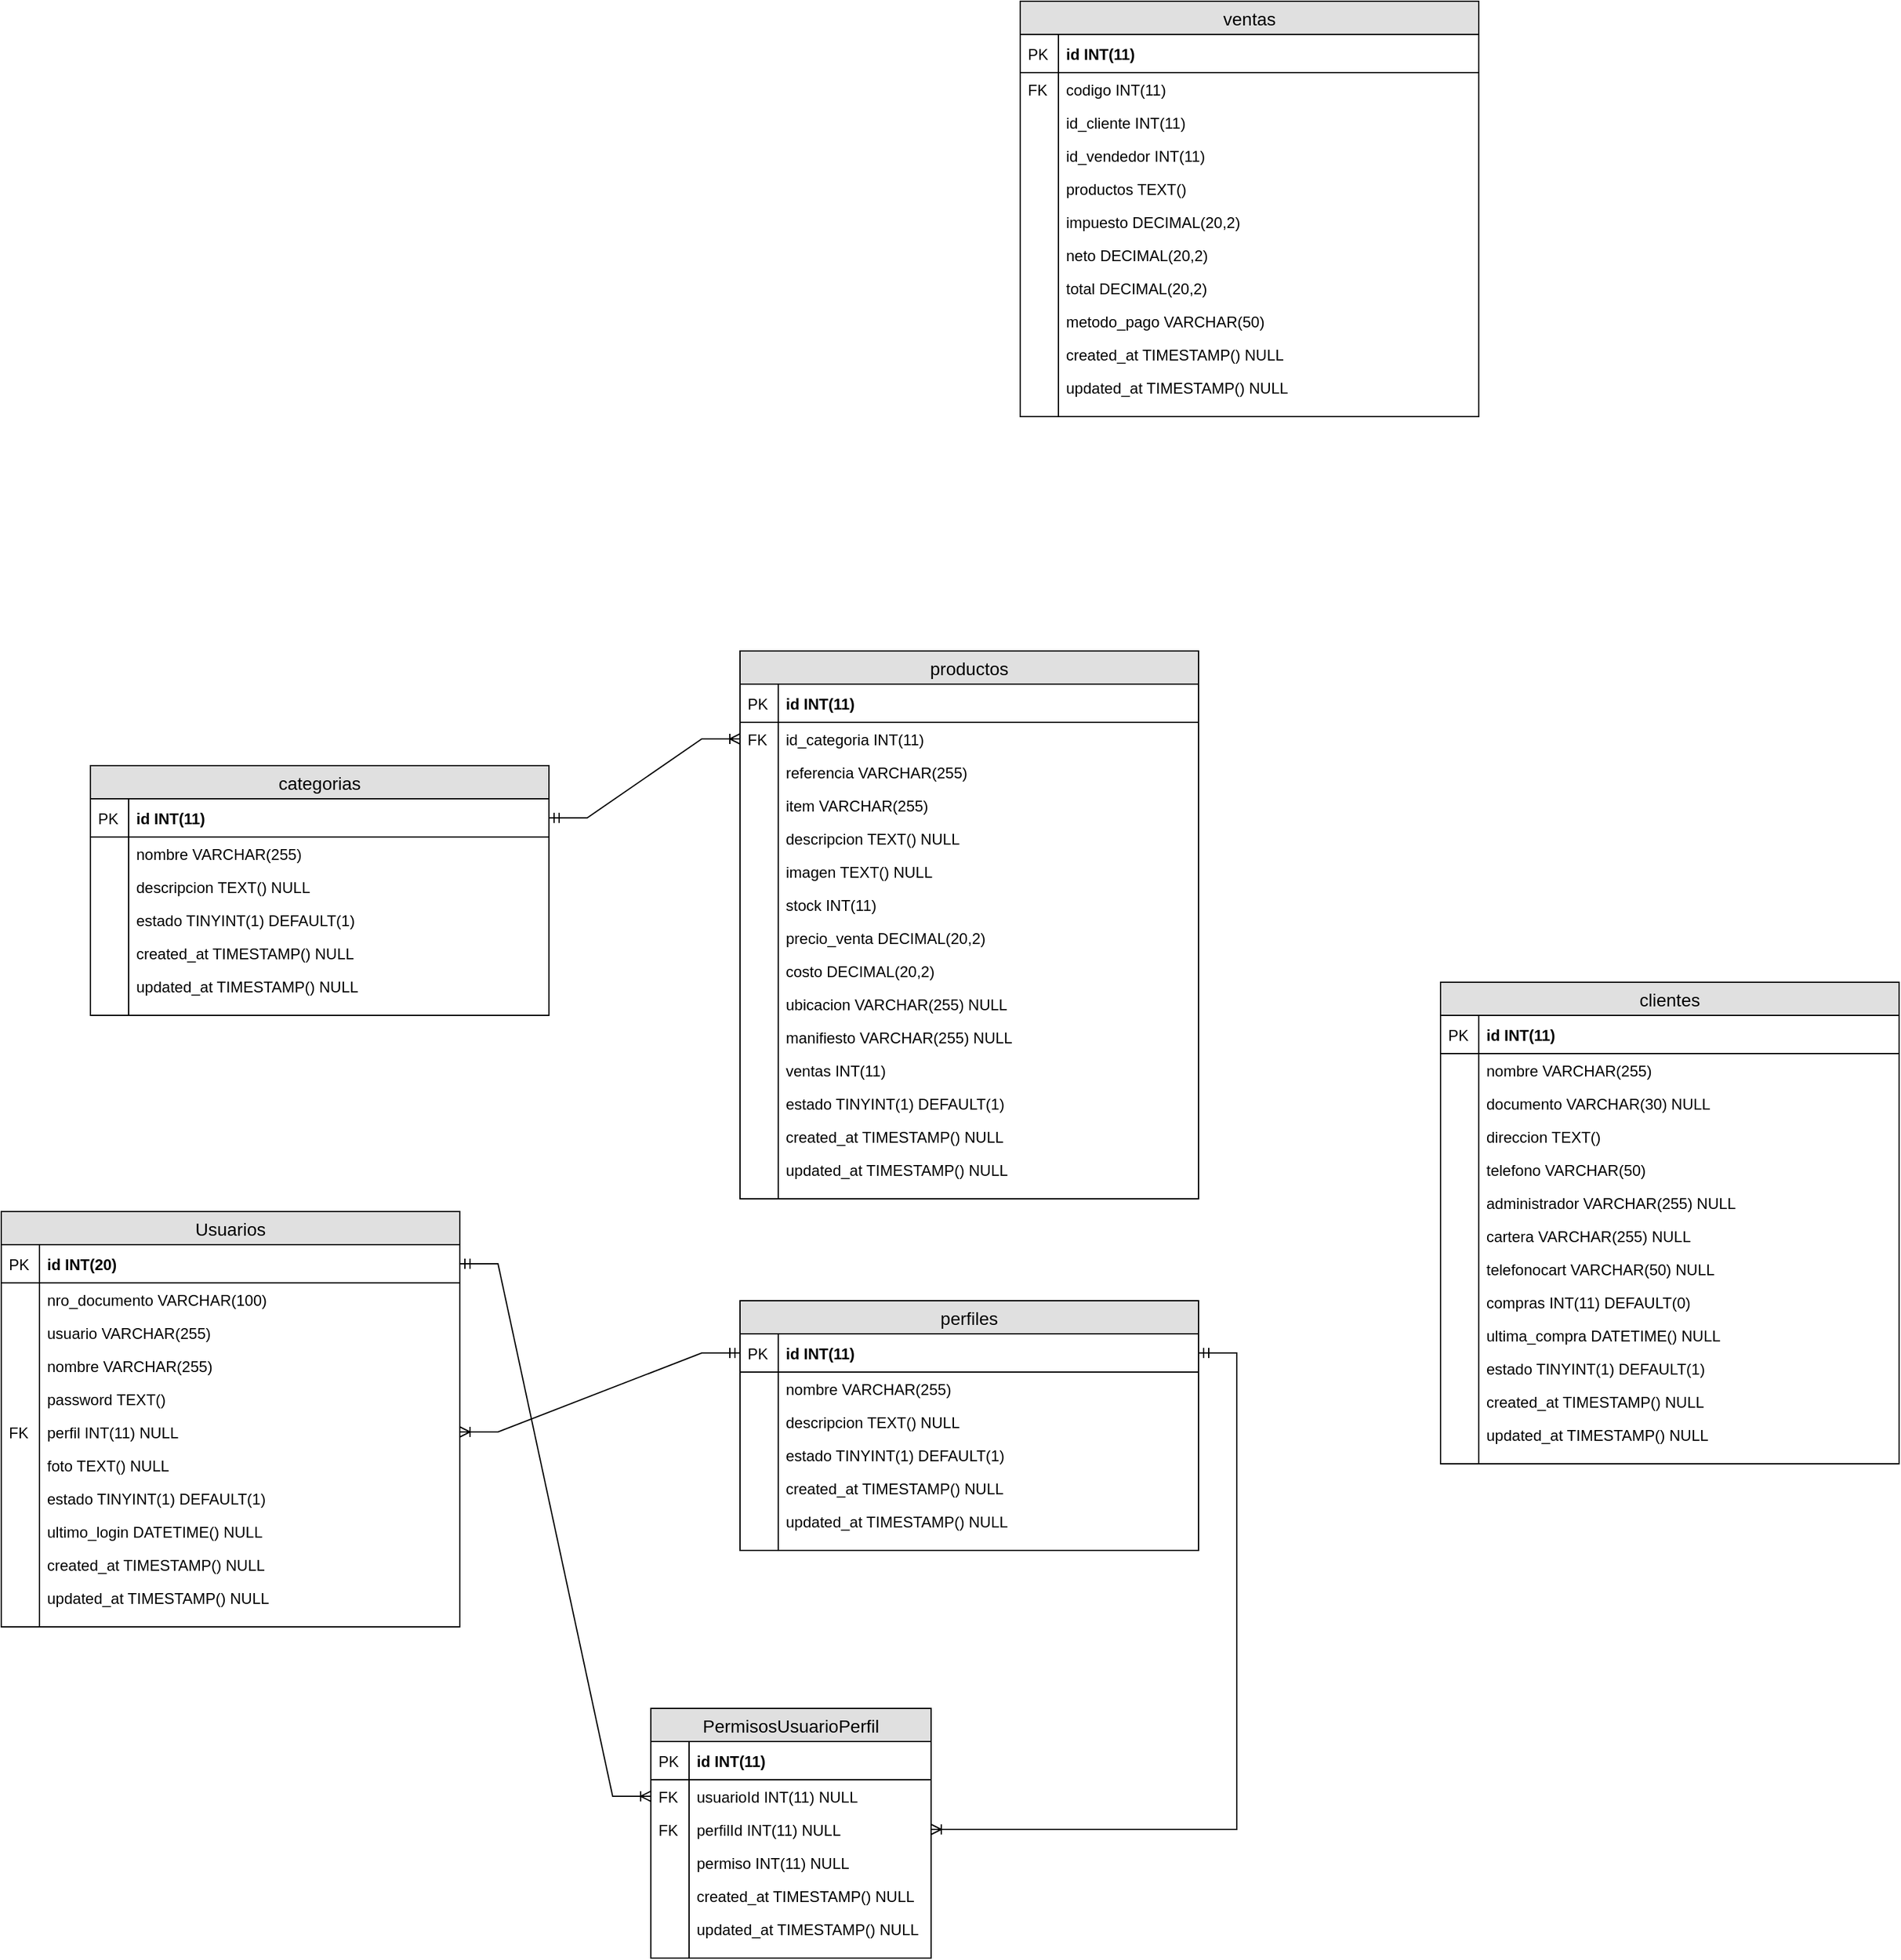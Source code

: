 <mxfile version="15.4.0" type="device"><diagram id="TV2pP8yMNN5nNsr2ddYz" name="Página-1"><mxGraphModel dx="1640" dy="1639" grid="1" gridSize="10" guides="1" tooltips="1" connect="1" arrows="1" fold="1" page="1" pageScale="1" pageWidth="827" pageHeight="1169" math="0" shadow="0"><root><mxCell id="0"/><mxCell id="1" parent="0"/><mxCell id="K2hWUeUvLaZcjFh7Xg0i-14" value="Usuarios" style="swimlane;fontStyle=0;childLayout=stackLayout;horizontal=1;startSize=26;fillColor=#e0e0e0;horizontalStack=0;resizeParent=1;resizeParentMax=0;resizeLast=0;collapsible=1;marginBottom=0;swimlaneFillColor=#ffffff;align=center;fontSize=14;" parent="1" vertex="1"><mxGeometry x="-680" y="280" width="360" height="326" as="geometry"/></mxCell><mxCell id="K2hWUeUvLaZcjFh7Xg0i-15" value="id INT(20)" style="shape=partialRectangle;top=0;left=0;right=0;bottom=1;align=left;verticalAlign=middle;fillColor=none;spacingLeft=34;spacingRight=4;overflow=hidden;rotatable=0;points=[[0,0.5],[1,0.5]];portConstraint=eastwest;dropTarget=0;fontStyle=1;fontSize=12;" parent="K2hWUeUvLaZcjFh7Xg0i-14" vertex="1"><mxGeometry y="26" width="360" height="30" as="geometry"/></mxCell><mxCell id="K2hWUeUvLaZcjFh7Xg0i-16" value="PK" style="shape=partialRectangle;top=0;left=0;bottom=0;fillColor=none;align=left;verticalAlign=middle;spacingLeft=4;spacingRight=4;overflow=hidden;rotatable=0;points=[];portConstraint=eastwest;part=1;fontSize=12;" parent="K2hWUeUvLaZcjFh7Xg0i-15" vertex="1" connectable="0"><mxGeometry width="30" height="30" as="geometry"/></mxCell><mxCell id="K2hWUeUvLaZcjFh7Xg0i-17" value="nro_documento VARCHAR(100)&#10;" style="shape=partialRectangle;top=0;left=0;right=0;bottom=0;align=left;verticalAlign=top;fillColor=none;spacingLeft=34;spacingRight=4;overflow=hidden;rotatable=0;points=[[0,0.5],[1,0.5]];portConstraint=eastwest;dropTarget=0;fontSize=12;" parent="K2hWUeUvLaZcjFh7Xg0i-14" vertex="1"><mxGeometry y="56" width="360" height="26" as="geometry"/></mxCell><mxCell id="K2hWUeUvLaZcjFh7Xg0i-18" value="" style="shape=partialRectangle;top=0;left=0;bottom=0;fillColor=none;align=left;verticalAlign=top;spacingLeft=4;spacingRight=4;overflow=hidden;rotatable=0;points=[];portConstraint=eastwest;part=1;fontSize=12;" parent="K2hWUeUvLaZcjFh7Xg0i-17" vertex="1" connectable="0"><mxGeometry width="30" height="26" as="geometry"/></mxCell><mxCell id="K2hWUeUvLaZcjFh7Xg0i-19" value="usuario VARCHAR(255)" style="shape=partialRectangle;top=0;left=0;right=0;bottom=0;align=left;verticalAlign=top;fillColor=none;spacingLeft=34;spacingRight=4;overflow=hidden;rotatable=0;points=[[0,0.5],[1,0.5]];portConstraint=eastwest;dropTarget=0;fontSize=12;" parent="K2hWUeUvLaZcjFh7Xg0i-14" vertex="1"><mxGeometry y="82" width="360" height="26" as="geometry"/></mxCell><mxCell id="K2hWUeUvLaZcjFh7Xg0i-20" value="" style="shape=partialRectangle;top=0;left=0;bottom=0;fillColor=none;align=left;verticalAlign=top;spacingLeft=4;spacingRight=4;overflow=hidden;rotatable=0;points=[];portConstraint=eastwest;part=1;fontSize=12;" parent="K2hWUeUvLaZcjFh7Xg0i-19" vertex="1" connectable="0"><mxGeometry width="30" height="26" as="geometry"/></mxCell><mxCell id="K2hWUeUvLaZcjFh7Xg0i-23" value="nombre VARCHAR(255)" style="shape=partialRectangle;top=0;left=0;right=0;bottom=0;align=left;verticalAlign=top;fillColor=none;spacingLeft=34;spacingRight=4;overflow=hidden;rotatable=0;points=[[0,0.5],[1,0.5]];portConstraint=eastwest;dropTarget=0;fontSize=12;" parent="K2hWUeUvLaZcjFh7Xg0i-14" vertex="1"><mxGeometry y="108" width="360" height="26" as="geometry"/></mxCell><mxCell id="K2hWUeUvLaZcjFh7Xg0i-24" value="" style="shape=partialRectangle;top=0;left=0;bottom=0;fillColor=none;align=left;verticalAlign=top;spacingLeft=4;spacingRight=4;overflow=hidden;rotatable=0;points=[];portConstraint=eastwest;part=1;fontSize=12;" parent="K2hWUeUvLaZcjFh7Xg0i-23" vertex="1" connectable="0"><mxGeometry width="30" height="26" as="geometry"/></mxCell><mxCell id="K2hWUeUvLaZcjFh7Xg0i-21" value="password TEXT()" style="shape=partialRectangle;top=0;left=0;right=0;bottom=0;align=left;verticalAlign=top;fillColor=none;spacingLeft=34;spacingRight=4;overflow=hidden;rotatable=0;points=[[0,0.5],[1,0.5]];portConstraint=eastwest;dropTarget=0;fontSize=12;" parent="K2hWUeUvLaZcjFh7Xg0i-14" vertex="1"><mxGeometry y="134" width="360" height="26" as="geometry"/></mxCell><mxCell id="K2hWUeUvLaZcjFh7Xg0i-22" value="" style="shape=partialRectangle;top=0;left=0;bottom=0;fillColor=none;align=left;verticalAlign=top;spacingLeft=4;spacingRight=4;overflow=hidden;rotatable=0;points=[];portConstraint=eastwest;part=1;fontSize=12;" parent="K2hWUeUvLaZcjFh7Xg0i-21" vertex="1" connectable="0"><mxGeometry width="30" height="26" as="geometry"/></mxCell><mxCell id="K2hWUeUvLaZcjFh7Xg0i-25" value="perfil INT(11) NULL" style="shape=partialRectangle;top=0;left=0;right=0;bottom=0;align=left;verticalAlign=top;fillColor=none;spacingLeft=34;spacingRight=4;overflow=hidden;rotatable=0;points=[[0,0.5],[1,0.5]];portConstraint=eastwest;dropTarget=0;fontSize=12;" parent="K2hWUeUvLaZcjFh7Xg0i-14" vertex="1"><mxGeometry y="160" width="360" height="26" as="geometry"/></mxCell><mxCell id="K2hWUeUvLaZcjFh7Xg0i-26" value="FK" style="shape=partialRectangle;top=0;left=0;bottom=0;fillColor=none;align=left;verticalAlign=top;spacingLeft=4;spacingRight=4;overflow=hidden;rotatable=0;points=[];portConstraint=eastwest;part=1;fontSize=12;" parent="K2hWUeUvLaZcjFh7Xg0i-25" vertex="1" connectable="0"><mxGeometry width="30" height="26" as="geometry"/></mxCell><mxCell id="K2hWUeUvLaZcjFh7Xg0i-27" value="foto TEXT() NULL" style="shape=partialRectangle;top=0;left=0;right=0;bottom=0;align=left;verticalAlign=top;fillColor=none;spacingLeft=34;spacingRight=4;overflow=hidden;rotatable=0;points=[[0,0.5],[1,0.5]];portConstraint=eastwest;dropTarget=0;fontSize=12;" parent="K2hWUeUvLaZcjFh7Xg0i-14" vertex="1"><mxGeometry y="186" width="360" height="26" as="geometry"/></mxCell><mxCell id="K2hWUeUvLaZcjFh7Xg0i-28" value="" style="shape=partialRectangle;top=0;left=0;bottom=0;fillColor=none;align=left;verticalAlign=top;spacingLeft=4;spacingRight=4;overflow=hidden;rotatable=0;points=[];portConstraint=eastwest;part=1;fontSize=12;" parent="K2hWUeUvLaZcjFh7Xg0i-27" vertex="1" connectable="0"><mxGeometry width="30" height="26" as="geometry"/></mxCell><mxCell id="K2hWUeUvLaZcjFh7Xg0i-41" value="estado TINYINT(1) DEFAULT(1)" style="shape=partialRectangle;top=0;left=0;right=0;bottom=0;align=left;verticalAlign=top;fillColor=none;spacingLeft=34;spacingRight=4;overflow=hidden;rotatable=0;points=[[0,0.5],[1,0.5]];portConstraint=eastwest;dropTarget=0;fontSize=12;" parent="K2hWUeUvLaZcjFh7Xg0i-14" vertex="1"><mxGeometry y="212" width="360" height="26" as="geometry"/></mxCell><mxCell id="K2hWUeUvLaZcjFh7Xg0i-42" value="" style="shape=partialRectangle;top=0;left=0;bottom=0;fillColor=none;align=left;verticalAlign=top;spacingLeft=4;spacingRight=4;overflow=hidden;rotatable=0;points=[];portConstraint=eastwest;part=1;fontSize=12;" parent="K2hWUeUvLaZcjFh7Xg0i-41" vertex="1" connectable="0"><mxGeometry width="30" height="26" as="geometry"/></mxCell><mxCell id="K2hWUeUvLaZcjFh7Xg0i-29" value="ultimo_login DATETIME() NULL" style="shape=partialRectangle;top=0;left=0;right=0;bottom=0;align=left;verticalAlign=top;fillColor=none;spacingLeft=34;spacingRight=4;overflow=hidden;rotatable=0;points=[[0,0.5],[1,0.5]];portConstraint=eastwest;dropTarget=0;fontSize=12;" parent="K2hWUeUvLaZcjFh7Xg0i-14" vertex="1"><mxGeometry y="238" width="360" height="26" as="geometry"/></mxCell><mxCell id="K2hWUeUvLaZcjFh7Xg0i-30" value="" style="shape=partialRectangle;top=0;left=0;bottom=0;fillColor=none;align=left;verticalAlign=top;spacingLeft=4;spacingRight=4;overflow=hidden;rotatable=0;points=[];portConstraint=eastwest;part=1;fontSize=12;" parent="K2hWUeUvLaZcjFh7Xg0i-29" vertex="1" connectable="0"><mxGeometry width="30" height="26" as="geometry"/></mxCell><mxCell id="K2hWUeUvLaZcjFh7Xg0i-45" value="created_at TIMESTAMP() NULL" style="shape=partialRectangle;top=0;left=0;right=0;bottom=0;align=left;verticalAlign=top;fillColor=none;spacingLeft=34;spacingRight=4;overflow=hidden;rotatable=0;points=[[0,0.5],[1,0.5]];portConstraint=eastwest;dropTarget=0;fontSize=12;" parent="K2hWUeUvLaZcjFh7Xg0i-14" vertex="1"><mxGeometry y="264" width="360" height="26" as="geometry"/></mxCell><mxCell id="K2hWUeUvLaZcjFh7Xg0i-46" value="" style="shape=partialRectangle;top=0;left=0;bottom=0;fillColor=none;align=left;verticalAlign=top;spacingLeft=4;spacingRight=4;overflow=hidden;rotatable=0;points=[];portConstraint=eastwest;part=1;fontSize=12;" parent="K2hWUeUvLaZcjFh7Xg0i-45" vertex="1" connectable="0"><mxGeometry width="30" height="26" as="geometry"/></mxCell><mxCell id="K2hWUeUvLaZcjFh7Xg0i-47" value="updated_at TIMESTAMP() NULL" style="shape=partialRectangle;top=0;left=0;right=0;bottom=0;align=left;verticalAlign=top;fillColor=none;spacingLeft=34;spacingRight=4;overflow=hidden;rotatable=0;points=[[0,0.5],[1,0.5]];portConstraint=eastwest;dropTarget=0;fontSize=12;" parent="K2hWUeUvLaZcjFh7Xg0i-14" vertex="1"><mxGeometry y="290" width="360" height="26" as="geometry"/></mxCell><mxCell id="K2hWUeUvLaZcjFh7Xg0i-48" value="" style="shape=partialRectangle;top=0;left=0;bottom=0;fillColor=none;align=left;verticalAlign=top;spacingLeft=4;spacingRight=4;overflow=hidden;rotatable=0;points=[];portConstraint=eastwest;part=1;fontSize=12;" parent="K2hWUeUvLaZcjFh7Xg0i-47" vertex="1" connectable="0"><mxGeometry width="30" height="26" as="geometry"/></mxCell><mxCell id="K2hWUeUvLaZcjFh7Xg0i-55" value="" style="shape=partialRectangle;top=0;left=0;right=0;bottom=0;align=left;verticalAlign=top;fillColor=none;spacingLeft=34;spacingRight=4;overflow=hidden;rotatable=0;points=[[0,0.5],[1,0.5]];portConstraint=eastwest;dropTarget=0;fontSize=12;" parent="K2hWUeUvLaZcjFh7Xg0i-14" vertex="1"><mxGeometry y="316" width="360" height="10" as="geometry"/></mxCell><mxCell id="K2hWUeUvLaZcjFh7Xg0i-56" value="" style="shape=partialRectangle;top=0;left=0;bottom=0;fillColor=none;align=left;verticalAlign=top;spacingLeft=4;spacingRight=4;overflow=hidden;rotatable=0;points=[];portConstraint=eastwest;part=1;fontSize=12;" parent="K2hWUeUvLaZcjFh7Xg0i-55" vertex="1" connectable="0"><mxGeometry width="30" height="10" as="geometry"/></mxCell><mxCell id="K2hWUeUvLaZcjFh7Xg0i-59" value="perfiles" style="swimlane;fontStyle=0;childLayout=stackLayout;horizontal=1;startSize=26;fillColor=#e0e0e0;horizontalStack=0;resizeParent=1;resizeParentMax=0;resizeLast=0;collapsible=1;marginBottom=0;swimlaneFillColor=#ffffff;align=center;fontSize=14;" parent="1" vertex="1"><mxGeometry x="-100" y="350" width="360" height="196" as="geometry"/></mxCell><mxCell id="K2hWUeUvLaZcjFh7Xg0i-60" value="id INT(11)" style="shape=partialRectangle;top=0;left=0;right=0;bottom=1;align=left;verticalAlign=middle;fillColor=none;spacingLeft=34;spacingRight=4;overflow=hidden;rotatable=0;points=[[0,0.5],[1,0.5]];portConstraint=eastwest;dropTarget=0;fontStyle=1;fontSize=12;" parent="K2hWUeUvLaZcjFh7Xg0i-59" vertex="1"><mxGeometry y="26" width="360" height="30" as="geometry"/></mxCell><mxCell id="K2hWUeUvLaZcjFh7Xg0i-61" value="PK" style="shape=partialRectangle;top=0;left=0;bottom=0;fillColor=none;align=left;verticalAlign=middle;spacingLeft=4;spacingRight=4;overflow=hidden;rotatable=0;points=[];portConstraint=eastwest;part=1;fontSize=12;" parent="K2hWUeUvLaZcjFh7Xg0i-60" vertex="1" connectable="0"><mxGeometry width="30" height="30" as="geometry"/></mxCell><mxCell id="K2hWUeUvLaZcjFh7Xg0i-62" value="nombre VARCHAR(255)" style="shape=partialRectangle;top=0;left=0;right=0;bottom=0;align=left;verticalAlign=top;fillColor=none;spacingLeft=34;spacingRight=4;overflow=hidden;rotatable=0;points=[[0,0.5],[1,0.5]];portConstraint=eastwest;dropTarget=0;fontSize=12;" parent="K2hWUeUvLaZcjFh7Xg0i-59" vertex="1"><mxGeometry y="56" width="360" height="26" as="geometry"/></mxCell><mxCell id="K2hWUeUvLaZcjFh7Xg0i-63" value="" style="shape=partialRectangle;top=0;left=0;bottom=0;fillColor=none;align=left;verticalAlign=top;spacingLeft=4;spacingRight=4;overflow=hidden;rotatable=0;points=[];portConstraint=eastwest;part=1;fontSize=12;" parent="K2hWUeUvLaZcjFh7Xg0i-62" vertex="1" connectable="0"><mxGeometry width="30" height="26" as="geometry"/></mxCell><mxCell id="K2hWUeUvLaZcjFh7Xg0i-68" value="descripcion TEXT() NULL" style="shape=partialRectangle;top=0;left=0;right=0;bottom=0;align=left;verticalAlign=top;fillColor=none;spacingLeft=34;spacingRight=4;overflow=hidden;rotatable=0;points=[[0,0.5],[1,0.5]];portConstraint=eastwest;dropTarget=0;fontSize=12;" parent="K2hWUeUvLaZcjFh7Xg0i-59" vertex="1"><mxGeometry y="82" width="360" height="26" as="geometry"/></mxCell><mxCell id="K2hWUeUvLaZcjFh7Xg0i-69" value="" style="shape=partialRectangle;top=0;left=0;bottom=0;fillColor=none;align=left;verticalAlign=top;spacingLeft=4;spacingRight=4;overflow=hidden;rotatable=0;points=[];portConstraint=eastwest;part=1;fontSize=12;" parent="K2hWUeUvLaZcjFh7Xg0i-68" vertex="1" connectable="0"><mxGeometry width="30" height="26" as="geometry"/></mxCell><mxCell id="K2hWUeUvLaZcjFh7Xg0i-86" value="estado TINYINT(1) DEFAULT(1)" style="shape=partialRectangle;top=0;left=0;right=0;bottom=0;align=left;verticalAlign=top;fillColor=none;spacingLeft=34;spacingRight=4;overflow=hidden;rotatable=0;points=[[0,0.5],[1,0.5]];portConstraint=eastwest;dropTarget=0;fontSize=12;" parent="K2hWUeUvLaZcjFh7Xg0i-59" vertex="1"><mxGeometry y="108" width="360" height="26" as="geometry"/></mxCell><mxCell id="K2hWUeUvLaZcjFh7Xg0i-87" value="" style="shape=partialRectangle;top=0;left=0;bottom=0;fillColor=none;align=left;verticalAlign=top;spacingLeft=4;spacingRight=4;overflow=hidden;rotatable=0;points=[];portConstraint=eastwest;part=1;fontSize=12;" parent="K2hWUeUvLaZcjFh7Xg0i-86" vertex="1" connectable="0"><mxGeometry width="30" height="26" as="geometry"/></mxCell><mxCell id="K2hWUeUvLaZcjFh7Xg0i-90" value="created_at TIMESTAMP() NULL" style="shape=partialRectangle;top=0;left=0;right=0;bottom=0;align=left;verticalAlign=top;fillColor=none;spacingLeft=34;spacingRight=4;overflow=hidden;rotatable=0;points=[[0,0.5],[1,0.5]];portConstraint=eastwest;dropTarget=0;fontSize=12;" parent="K2hWUeUvLaZcjFh7Xg0i-59" vertex="1"><mxGeometry y="134" width="360" height="26" as="geometry"/></mxCell><mxCell id="K2hWUeUvLaZcjFh7Xg0i-91" value="" style="shape=partialRectangle;top=0;left=0;bottom=0;fillColor=none;align=left;verticalAlign=top;spacingLeft=4;spacingRight=4;overflow=hidden;rotatable=0;points=[];portConstraint=eastwest;part=1;fontSize=12;" parent="K2hWUeUvLaZcjFh7Xg0i-90" vertex="1" connectable="0"><mxGeometry width="30" height="26" as="geometry"/></mxCell><mxCell id="K2hWUeUvLaZcjFh7Xg0i-92" value="updated_at TIMESTAMP() NULL" style="shape=partialRectangle;top=0;left=0;right=0;bottom=0;align=left;verticalAlign=top;fillColor=none;spacingLeft=34;spacingRight=4;overflow=hidden;rotatable=0;points=[[0,0.5],[1,0.5]];portConstraint=eastwest;dropTarget=0;fontSize=12;" parent="K2hWUeUvLaZcjFh7Xg0i-59" vertex="1"><mxGeometry y="160" width="360" height="26" as="geometry"/></mxCell><mxCell id="K2hWUeUvLaZcjFh7Xg0i-93" value="" style="shape=partialRectangle;top=0;left=0;bottom=0;fillColor=none;align=left;verticalAlign=top;spacingLeft=4;spacingRight=4;overflow=hidden;rotatable=0;points=[];portConstraint=eastwest;part=1;fontSize=12;" parent="K2hWUeUvLaZcjFh7Xg0i-92" vertex="1" connectable="0"><mxGeometry width="30" height="26" as="geometry"/></mxCell><mxCell id="K2hWUeUvLaZcjFh7Xg0i-100" value="" style="shape=partialRectangle;top=0;left=0;right=0;bottom=0;align=left;verticalAlign=top;fillColor=none;spacingLeft=34;spacingRight=4;overflow=hidden;rotatable=0;points=[[0,0.5],[1,0.5]];portConstraint=eastwest;dropTarget=0;fontSize=12;" parent="K2hWUeUvLaZcjFh7Xg0i-59" vertex="1"><mxGeometry y="186" width="360" height="10" as="geometry"/></mxCell><mxCell id="K2hWUeUvLaZcjFh7Xg0i-101" value="" style="shape=partialRectangle;top=0;left=0;bottom=0;fillColor=none;align=left;verticalAlign=top;spacingLeft=4;spacingRight=4;overflow=hidden;rotatable=0;points=[];portConstraint=eastwest;part=1;fontSize=12;" parent="K2hWUeUvLaZcjFh7Xg0i-100" vertex="1" connectable="0"><mxGeometry width="30" height="10" as="geometry"/></mxCell><mxCell id="t4gjUZf2-VR_p1XcIjSn-1" value="categorias" style="swimlane;fontStyle=0;childLayout=stackLayout;horizontal=1;startSize=26;fillColor=#e0e0e0;horizontalStack=0;resizeParent=1;resizeParentMax=0;resizeLast=0;collapsible=1;marginBottom=0;swimlaneFillColor=#ffffff;align=center;fontSize=14;" parent="1" vertex="1"><mxGeometry x="-610" y="-70" width="360" height="196" as="geometry"/></mxCell><mxCell id="t4gjUZf2-VR_p1XcIjSn-2" value="id INT(11)" style="shape=partialRectangle;top=0;left=0;right=0;bottom=1;align=left;verticalAlign=middle;fillColor=none;spacingLeft=34;spacingRight=4;overflow=hidden;rotatable=0;points=[[0,0.5],[1,0.5]];portConstraint=eastwest;dropTarget=0;fontStyle=1;fontSize=12;" parent="t4gjUZf2-VR_p1XcIjSn-1" vertex="1"><mxGeometry y="26" width="360" height="30" as="geometry"/></mxCell><mxCell id="t4gjUZf2-VR_p1XcIjSn-3" value="PK" style="shape=partialRectangle;top=0;left=0;bottom=0;fillColor=none;align=left;verticalAlign=middle;spacingLeft=4;spacingRight=4;overflow=hidden;rotatable=0;points=[];portConstraint=eastwest;part=1;fontSize=12;" parent="t4gjUZf2-VR_p1XcIjSn-2" vertex="1" connectable="0"><mxGeometry width="30" height="30" as="geometry"/></mxCell><mxCell id="t4gjUZf2-VR_p1XcIjSn-4" value="nombre VARCHAR(255)" style="shape=partialRectangle;top=0;left=0;right=0;bottom=0;align=left;verticalAlign=top;fillColor=none;spacingLeft=34;spacingRight=4;overflow=hidden;rotatable=0;points=[[0,0.5],[1,0.5]];portConstraint=eastwest;dropTarget=0;fontSize=12;" parent="t4gjUZf2-VR_p1XcIjSn-1" vertex="1"><mxGeometry y="56" width="360" height="26" as="geometry"/></mxCell><mxCell id="t4gjUZf2-VR_p1XcIjSn-5" value="" style="shape=partialRectangle;top=0;left=0;bottom=0;fillColor=none;align=left;verticalAlign=top;spacingLeft=4;spacingRight=4;overflow=hidden;rotatable=0;points=[];portConstraint=eastwest;part=1;fontSize=12;" parent="t4gjUZf2-VR_p1XcIjSn-4" vertex="1" connectable="0"><mxGeometry width="30" height="26" as="geometry"/></mxCell><mxCell id="t4gjUZf2-VR_p1XcIjSn-6" value="descripcion TEXT() NULL" style="shape=partialRectangle;top=0;left=0;right=0;bottom=0;align=left;verticalAlign=top;fillColor=none;spacingLeft=34;spacingRight=4;overflow=hidden;rotatable=0;points=[[0,0.5],[1,0.5]];portConstraint=eastwest;dropTarget=0;fontSize=12;" parent="t4gjUZf2-VR_p1XcIjSn-1" vertex="1"><mxGeometry y="82" width="360" height="26" as="geometry"/></mxCell><mxCell id="t4gjUZf2-VR_p1XcIjSn-7" value="" style="shape=partialRectangle;top=0;left=0;bottom=0;fillColor=none;align=left;verticalAlign=top;spacingLeft=4;spacingRight=4;overflow=hidden;rotatable=0;points=[];portConstraint=eastwest;part=1;fontSize=12;" parent="t4gjUZf2-VR_p1XcIjSn-6" vertex="1" connectable="0"><mxGeometry width="30" height="26" as="geometry"/></mxCell><mxCell id="t4gjUZf2-VR_p1XcIjSn-8" value="estado TINYINT(1) DEFAULT(1)" style="shape=partialRectangle;top=0;left=0;right=0;bottom=0;align=left;verticalAlign=top;fillColor=none;spacingLeft=34;spacingRight=4;overflow=hidden;rotatable=0;points=[[0,0.5],[1,0.5]];portConstraint=eastwest;dropTarget=0;fontSize=12;" parent="t4gjUZf2-VR_p1XcIjSn-1" vertex="1"><mxGeometry y="108" width="360" height="26" as="geometry"/></mxCell><mxCell id="t4gjUZf2-VR_p1XcIjSn-9" value="" style="shape=partialRectangle;top=0;left=0;bottom=0;fillColor=none;align=left;verticalAlign=top;spacingLeft=4;spacingRight=4;overflow=hidden;rotatable=0;points=[];portConstraint=eastwest;part=1;fontSize=12;" parent="t4gjUZf2-VR_p1XcIjSn-8" vertex="1" connectable="0"><mxGeometry width="30" height="26" as="geometry"/></mxCell><mxCell id="t4gjUZf2-VR_p1XcIjSn-10" value="created_at TIMESTAMP() NULL" style="shape=partialRectangle;top=0;left=0;right=0;bottom=0;align=left;verticalAlign=top;fillColor=none;spacingLeft=34;spacingRight=4;overflow=hidden;rotatable=0;points=[[0,0.5],[1,0.5]];portConstraint=eastwest;dropTarget=0;fontSize=12;" parent="t4gjUZf2-VR_p1XcIjSn-1" vertex="1"><mxGeometry y="134" width="360" height="26" as="geometry"/></mxCell><mxCell id="t4gjUZf2-VR_p1XcIjSn-11" value="" style="shape=partialRectangle;top=0;left=0;bottom=0;fillColor=none;align=left;verticalAlign=top;spacingLeft=4;spacingRight=4;overflow=hidden;rotatable=0;points=[];portConstraint=eastwest;part=1;fontSize=12;" parent="t4gjUZf2-VR_p1XcIjSn-10" vertex="1" connectable="0"><mxGeometry width="30" height="26" as="geometry"/></mxCell><mxCell id="t4gjUZf2-VR_p1XcIjSn-12" value="updated_at TIMESTAMP() NULL" style="shape=partialRectangle;top=0;left=0;right=0;bottom=0;align=left;verticalAlign=top;fillColor=none;spacingLeft=34;spacingRight=4;overflow=hidden;rotatable=0;points=[[0,0.5],[1,0.5]];portConstraint=eastwest;dropTarget=0;fontSize=12;" parent="t4gjUZf2-VR_p1XcIjSn-1" vertex="1"><mxGeometry y="160" width="360" height="26" as="geometry"/></mxCell><mxCell id="t4gjUZf2-VR_p1XcIjSn-13" value="" style="shape=partialRectangle;top=0;left=0;bottom=0;fillColor=none;align=left;verticalAlign=top;spacingLeft=4;spacingRight=4;overflow=hidden;rotatable=0;points=[];portConstraint=eastwest;part=1;fontSize=12;" parent="t4gjUZf2-VR_p1XcIjSn-12" vertex="1" connectable="0"><mxGeometry width="30" height="26" as="geometry"/></mxCell><mxCell id="t4gjUZf2-VR_p1XcIjSn-14" value="" style="shape=partialRectangle;top=0;left=0;right=0;bottom=0;align=left;verticalAlign=top;fillColor=none;spacingLeft=34;spacingRight=4;overflow=hidden;rotatable=0;points=[[0,0.5],[1,0.5]];portConstraint=eastwest;dropTarget=0;fontSize=12;" parent="t4gjUZf2-VR_p1XcIjSn-1" vertex="1"><mxGeometry y="186" width="360" height="10" as="geometry"/></mxCell><mxCell id="t4gjUZf2-VR_p1XcIjSn-15" value="" style="shape=partialRectangle;top=0;left=0;bottom=0;fillColor=none;align=left;verticalAlign=top;spacingLeft=4;spacingRight=4;overflow=hidden;rotatable=0;points=[];portConstraint=eastwest;part=1;fontSize=12;" parent="t4gjUZf2-VR_p1XcIjSn-14" vertex="1" connectable="0"><mxGeometry width="30" height="10" as="geometry"/></mxCell><mxCell id="wwwsnqTrqnUkbO4L9FfZ-1" value="productos" style="swimlane;fontStyle=0;childLayout=stackLayout;horizontal=1;startSize=26;fillColor=#e0e0e0;horizontalStack=0;resizeParent=1;resizeParentMax=0;resizeLast=0;collapsible=1;marginBottom=0;swimlaneFillColor=#ffffff;align=center;fontSize=14;" parent="1" vertex="1"><mxGeometry x="-100" y="-160" width="360" height="430" as="geometry"/></mxCell><mxCell id="wwwsnqTrqnUkbO4L9FfZ-2" value="id INT(11)" style="shape=partialRectangle;top=0;left=0;right=0;bottom=1;align=left;verticalAlign=middle;fillColor=none;spacingLeft=34;spacingRight=4;overflow=hidden;rotatable=0;points=[[0,0.5],[1,0.5]];portConstraint=eastwest;dropTarget=0;fontStyle=1;fontSize=12;" parent="wwwsnqTrqnUkbO4L9FfZ-1" vertex="1"><mxGeometry y="26" width="360" height="30" as="geometry"/></mxCell><mxCell id="wwwsnqTrqnUkbO4L9FfZ-3" value="PK" style="shape=partialRectangle;top=0;left=0;bottom=0;fillColor=none;align=left;verticalAlign=middle;spacingLeft=4;spacingRight=4;overflow=hidden;rotatable=0;points=[];portConstraint=eastwest;part=1;fontSize=12;" parent="wwwsnqTrqnUkbO4L9FfZ-2" vertex="1" connectable="0"><mxGeometry width="30" height="30" as="geometry"/></mxCell><mxCell id="wwwsnqTrqnUkbO4L9FfZ-4" value="id_categoria INT(11)" style="shape=partialRectangle;top=0;left=0;right=0;bottom=0;align=left;verticalAlign=top;fillColor=none;spacingLeft=34;spacingRight=4;overflow=hidden;rotatable=0;points=[[0,0.5],[1,0.5]];portConstraint=eastwest;dropTarget=0;fontSize=12;" parent="wwwsnqTrqnUkbO4L9FfZ-1" vertex="1"><mxGeometry y="56" width="360" height="26" as="geometry"/></mxCell><mxCell id="wwwsnqTrqnUkbO4L9FfZ-5" value="FK" style="shape=partialRectangle;top=0;left=0;bottom=0;fillColor=none;align=left;verticalAlign=top;spacingLeft=4;spacingRight=4;overflow=hidden;rotatable=0;points=[];portConstraint=eastwest;part=1;fontSize=12;" parent="wwwsnqTrqnUkbO4L9FfZ-4" vertex="1" connectable="0"><mxGeometry width="30" height="26" as="geometry"/></mxCell><mxCell id="wwwsnqTrqnUkbO4L9FfZ-6" value="referencia VARCHAR(255)" style="shape=partialRectangle;top=0;left=0;right=0;bottom=0;align=left;verticalAlign=top;fillColor=none;spacingLeft=34;spacingRight=4;overflow=hidden;rotatable=0;points=[[0,0.5],[1,0.5]];portConstraint=eastwest;dropTarget=0;fontSize=12;" parent="wwwsnqTrqnUkbO4L9FfZ-1" vertex="1"><mxGeometry y="82" width="360" height="26" as="geometry"/></mxCell><mxCell id="wwwsnqTrqnUkbO4L9FfZ-7" value="" style="shape=partialRectangle;top=0;left=0;bottom=0;fillColor=none;align=left;verticalAlign=top;spacingLeft=4;spacingRight=4;overflow=hidden;rotatable=0;points=[];portConstraint=eastwest;part=1;fontSize=12;" parent="wwwsnqTrqnUkbO4L9FfZ-6" vertex="1" connectable="0"><mxGeometry width="30" height="26" as="geometry"/></mxCell><mxCell id="wwwsnqTrqnUkbO4L9FfZ-45" value="item VARCHAR(255)" style="shape=partialRectangle;top=0;left=0;right=0;bottom=0;align=left;verticalAlign=top;fillColor=none;spacingLeft=34;spacingRight=4;overflow=hidden;rotatable=0;points=[[0,0.5],[1,0.5]];portConstraint=eastwest;dropTarget=0;fontSize=12;" parent="wwwsnqTrqnUkbO4L9FfZ-1" vertex="1"><mxGeometry y="108" width="360" height="26" as="geometry"/></mxCell><mxCell id="wwwsnqTrqnUkbO4L9FfZ-46" value="" style="shape=partialRectangle;top=0;left=0;bottom=0;fillColor=none;align=left;verticalAlign=top;spacingLeft=4;spacingRight=4;overflow=hidden;rotatable=0;points=[];portConstraint=eastwest;part=1;fontSize=12;" parent="wwwsnqTrqnUkbO4L9FfZ-45" vertex="1" connectable="0"><mxGeometry width="30" height="26" as="geometry"/></mxCell><mxCell id="wwwsnqTrqnUkbO4L9FfZ-47" value="descripcion TEXT() NULL" style="shape=partialRectangle;top=0;left=0;right=0;bottom=0;align=left;verticalAlign=top;fillColor=none;spacingLeft=34;spacingRight=4;overflow=hidden;rotatable=0;points=[[0,0.5],[1,0.5]];portConstraint=eastwest;dropTarget=0;fontSize=12;" parent="wwwsnqTrqnUkbO4L9FfZ-1" vertex="1"><mxGeometry y="134" width="360" height="26" as="geometry"/></mxCell><mxCell id="wwwsnqTrqnUkbO4L9FfZ-48" value="" style="shape=partialRectangle;top=0;left=0;bottom=0;fillColor=none;align=left;verticalAlign=top;spacingLeft=4;spacingRight=4;overflow=hidden;rotatable=0;points=[];portConstraint=eastwest;part=1;fontSize=12;" parent="wwwsnqTrqnUkbO4L9FfZ-47" vertex="1" connectable="0"><mxGeometry width="30" height="26" as="geometry"/></mxCell><mxCell id="wwwsnqTrqnUkbO4L9FfZ-49" value="imagen TEXT() NULL" style="shape=partialRectangle;top=0;left=0;right=0;bottom=0;align=left;verticalAlign=top;fillColor=none;spacingLeft=34;spacingRight=4;overflow=hidden;rotatable=0;points=[[0,0.5],[1,0.5]];portConstraint=eastwest;dropTarget=0;fontSize=12;" parent="wwwsnqTrqnUkbO4L9FfZ-1" vertex="1"><mxGeometry y="160" width="360" height="26" as="geometry"/></mxCell><mxCell id="wwwsnqTrqnUkbO4L9FfZ-50" value="" style="shape=partialRectangle;top=0;left=0;bottom=0;fillColor=none;align=left;verticalAlign=top;spacingLeft=4;spacingRight=4;overflow=hidden;rotatable=0;points=[];portConstraint=eastwest;part=1;fontSize=12;" parent="wwwsnqTrqnUkbO4L9FfZ-49" vertex="1" connectable="0"><mxGeometry width="30" height="26" as="geometry"/></mxCell><mxCell id="wwwsnqTrqnUkbO4L9FfZ-51" value="stock INT(11)" style="shape=partialRectangle;top=0;left=0;right=0;bottom=0;align=left;verticalAlign=top;fillColor=none;spacingLeft=34;spacingRight=4;overflow=hidden;rotatable=0;points=[[0,0.5],[1,0.5]];portConstraint=eastwest;dropTarget=0;fontSize=12;" parent="wwwsnqTrqnUkbO4L9FfZ-1" vertex="1"><mxGeometry y="186" width="360" height="26" as="geometry"/></mxCell><mxCell id="wwwsnqTrqnUkbO4L9FfZ-52" value="" style="shape=partialRectangle;top=0;left=0;bottom=0;fillColor=none;align=left;verticalAlign=top;spacingLeft=4;spacingRight=4;overflow=hidden;rotatable=0;points=[];portConstraint=eastwest;part=1;fontSize=12;" parent="wwwsnqTrqnUkbO4L9FfZ-51" vertex="1" connectable="0"><mxGeometry width="30" height="26" as="geometry"/></mxCell><mxCell id="wwwsnqTrqnUkbO4L9FfZ-53" value="precio_venta DECIMAL(20,2)" style="shape=partialRectangle;top=0;left=0;right=0;bottom=0;align=left;verticalAlign=top;fillColor=none;spacingLeft=34;spacingRight=4;overflow=hidden;rotatable=0;points=[[0,0.5],[1,0.5]];portConstraint=eastwest;dropTarget=0;fontSize=12;" parent="wwwsnqTrqnUkbO4L9FfZ-1" vertex="1"><mxGeometry y="212" width="360" height="26" as="geometry"/></mxCell><mxCell id="wwwsnqTrqnUkbO4L9FfZ-54" value="" style="shape=partialRectangle;top=0;left=0;bottom=0;fillColor=none;align=left;verticalAlign=top;spacingLeft=4;spacingRight=4;overflow=hidden;rotatable=0;points=[];portConstraint=eastwest;part=1;fontSize=12;" parent="wwwsnqTrqnUkbO4L9FfZ-53" vertex="1" connectable="0"><mxGeometry width="30" height="26" as="geometry"/></mxCell><mxCell id="VpxisrF8bC5vKyBiAKnE-2" value="costo DECIMAL(20,2)" style="shape=partialRectangle;top=0;left=0;right=0;bottom=0;align=left;verticalAlign=top;fillColor=none;spacingLeft=34;spacingRight=4;overflow=hidden;rotatable=0;points=[[0,0.5],[1,0.5]];portConstraint=eastwest;dropTarget=0;fontSize=12;" vertex="1" parent="wwwsnqTrqnUkbO4L9FfZ-1"><mxGeometry y="238" width="360" height="26" as="geometry"/></mxCell><mxCell id="VpxisrF8bC5vKyBiAKnE-3" value="" style="shape=partialRectangle;top=0;left=0;bottom=0;fillColor=none;align=left;verticalAlign=top;spacingLeft=4;spacingRight=4;overflow=hidden;rotatable=0;points=[];portConstraint=eastwest;part=1;fontSize=12;" vertex="1" connectable="0" parent="VpxisrF8bC5vKyBiAKnE-2"><mxGeometry width="30" height="26" as="geometry"/></mxCell><mxCell id="wwwsnqTrqnUkbO4L9FfZ-55" value="ubicacion VARCHAR(255) NULL" style="shape=partialRectangle;top=0;left=0;right=0;bottom=0;align=left;verticalAlign=top;fillColor=none;spacingLeft=34;spacingRight=4;overflow=hidden;rotatable=0;points=[[0,0.5],[1,0.5]];portConstraint=eastwest;dropTarget=0;fontSize=12;" parent="wwwsnqTrqnUkbO4L9FfZ-1" vertex="1"><mxGeometry y="264" width="360" height="26" as="geometry"/></mxCell><mxCell id="wwwsnqTrqnUkbO4L9FfZ-56" value="" style="shape=partialRectangle;top=0;left=0;bottom=0;fillColor=none;align=left;verticalAlign=top;spacingLeft=4;spacingRight=4;overflow=hidden;rotatable=0;points=[];portConstraint=eastwest;part=1;fontSize=12;" parent="wwwsnqTrqnUkbO4L9FfZ-55" vertex="1" connectable="0"><mxGeometry width="30" height="26" as="geometry"/></mxCell><mxCell id="wwwsnqTrqnUkbO4L9FfZ-57" value="manifiesto VARCHAR(255) NULL" style="shape=partialRectangle;top=0;left=0;right=0;bottom=0;align=left;verticalAlign=top;fillColor=none;spacingLeft=34;spacingRight=4;overflow=hidden;rotatable=0;points=[[0,0.5],[1,0.5]];portConstraint=eastwest;dropTarget=0;fontSize=12;" parent="wwwsnqTrqnUkbO4L9FfZ-1" vertex="1"><mxGeometry y="290" width="360" height="26" as="geometry"/></mxCell><mxCell id="wwwsnqTrqnUkbO4L9FfZ-58" value="" style="shape=partialRectangle;top=0;left=0;bottom=0;fillColor=none;align=left;verticalAlign=top;spacingLeft=4;spacingRight=4;overflow=hidden;rotatable=0;points=[];portConstraint=eastwest;part=1;fontSize=12;" parent="wwwsnqTrqnUkbO4L9FfZ-57" vertex="1" connectable="0"><mxGeometry width="30" height="26" as="geometry"/></mxCell><mxCell id="wwwsnqTrqnUkbO4L9FfZ-59" value="ventas INT(11)" style="shape=partialRectangle;top=0;left=0;right=0;bottom=0;align=left;verticalAlign=top;fillColor=none;spacingLeft=34;spacingRight=4;overflow=hidden;rotatable=0;points=[[0,0.5],[1,0.5]];portConstraint=eastwest;dropTarget=0;fontSize=12;" parent="wwwsnqTrqnUkbO4L9FfZ-1" vertex="1"><mxGeometry y="316" width="360" height="26" as="geometry"/></mxCell><mxCell id="wwwsnqTrqnUkbO4L9FfZ-60" value="" style="shape=partialRectangle;top=0;left=0;bottom=0;fillColor=none;align=left;verticalAlign=top;spacingLeft=4;spacingRight=4;overflow=hidden;rotatable=0;points=[];portConstraint=eastwest;part=1;fontSize=12;" parent="wwwsnqTrqnUkbO4L9FfZ-59" vertex="1" connectable="0"><mxGeometry width="30" height="26" as="geometry"/></mxCell><mxCell id="wwwsnqTrqnUkbO4L9FfZ-8" value="estado TINYINT(1) DEFAULT(1)" style="shape=partialRectangle;top=0;left=0;right=0;bottom=0;align=left;verticalAlign=top;fillColor=none;spacingLeft=34;spacingRight=4;overflow=hidden;rotatable=0;points=[[0,0.5],[1,0.5]];portConstraint=eastwest;dropTarget=0;fontSize=12;" parent="wwwsnqTrqnUkbO4L9FfZ-1" vertex="1"><mxGeometry y="342" width="360" height="26" as="geometry"/></mxCell><mxCell id="wwwsnqTrqnUkbO4L9FfZ-9" value="" style="shape=partialRectangle;top=0;left=0;bottom=0;fillColor=none;align=left;verticalAlign=top;spacingLeft=4;spacingRight=4;overflow=hidden;rotatable=0;points=[];portConstraint=eastwest;part=1;fontSize=12;" parent="wwwsnqTrqnUkbO4L9FfZ-8" vertex="1" connectable="0"><mxGeometry width="30" height="26" as="geometry"/></mxCell><mxCell id="wwwsnqTrqnUkbO4L9FfZ-10" value="created_at TIMESTAMP() NULL" style="shape=partialRectangle;top=0;left=0;right=0;bottom=0;align=left;verticalAlign=top;fillColor=none;spacingLeft=34;spacingRight=4;overflow=hidden;rotatable=0;points=[[0,0.5],[1,0.5]];portConstraint=eastwest;dropTarget=0;fontSize=12;" parent="wwwsnqTrqnUkbO4L9FfZ-1" vertex="1"><mxGeometry y="368" width="360" height="26" as="geometry"/></mxCell><mxCell id="wwwsnqTrqnUkbO4L9FfZ-11" value="" style="shape=partialRectangle;top=0;left=0;bottom=0;fillColor=none;align=left;verticalAlign=top;spacingLeft=4;spacingRight=4;overflow=hidden;rotatable=0;points=[];portConstraint=eastwest;part=1;fontSize=12;" parent="wwwsnqTrqnUkbO4L9FfZ-10" vertex="1" connectable="0"><mxGeometry width="30" height="26" as="geometry"/></mxCell><mxCell id="wwwsnqTrqnUkbO4L9FfZ-12" value="updated_at TIMESTAMP() NULL" style="shape=partialRectangle;top=0;left=0;right=0;bottom=0;align=left;verticalAlign=top;fillColor=none;spacingLeft=34;spacingRight=4;overflow=hidden;rotatable=0;points=[[0,0.5],[1,0.5]];portConstraint=eastwest;dropTarget=0;fontSize=12;" parent="wwwsnqTrqnUkbO4L9FfZ-1" vertex="1"><mxGeometry y="394" width="360" height="26" as="geometry"/></mxCell><mxCell id="wwwsnqTrqnUkbO4L9FfZ-13" value="" style="shape=partialRectangle;top=0;left=0;bottom=0;fillColor=none;align=left;verticalAlign=top;spacingLeft=4;spacingRight=4;overflow=hidden;rotatable=0;points=[];portConstraint=eastwest;part=1;fontSize=12;" parent="wwwsnqTrqnUkbO4L9FfZ-12" vertex="1" connectable="0"><mxGeometry width="30" height="26" as="geometry"/></mxCell><mxCell id="wwwsnqTrqnUkbO4L9FfZ-14" value="" style="shape=partialRectangle;top=0;left=0;right=0;bottom=0;align=left;verticalAlign=top;fillColor=none;spacingLeft=34;spacingRight=4;overflow=hidden;rotatable=0;points=[[0,0.5],[1,0.5]];portConstraint=eastwest;dropTarget=0;fontSize=12;" parent="wwwsnqTrqnUkbO4L9FfZ-1" vertex="1"><mxGeometry y="420" width="360" height="10" as="geometry"/></mxCell><mxCell id="wwwsnqTrqnUkbO4L9FfZ-15" value="" style="shape=partialRectangle;top=0;left=0;bottom=0;fillColor=none;align=left;verticalAlign=top;spacingLeft=4;spacingRight=4;overflow=hidden;rotatable=0;points=[];portConstraint=eastwest;part=1;fontSize=12;" parent="wwwsnqTrqnUkbO4L9FfZ-14" vertex="1" connectable="0"><mxGeometry width="30" height="10" as="geometry"/></mxCell><mxCell id="wwwsnqTrqnUkbO4L9FfZ-16" value="clientes" style="swimlane;fontStyle=0;childLayout=stackLayout;horizontal=1;startSize=26;fillColor=#e0e0e0;horizontalStack=0;resizeParent=1;resizeParentMax=0;resizeLast=0;collapsible=1;marginBottom=0;swimlaneFillColor=#ffffff;align=center;fontSize=14;" parent="1" vertex="1"><mxGeometry x="450" y="100" width="360" height="378" as="geometry"/></mxCell><mxCell id="wwwsnqTrqnUkbO4L9FfZ-17" value="id INT(11)" style="shape=partialRectangle;top=0;left=0;right=0;bottom=1;align=left;verticalAlign=middle;fillColor=none;spacingLeft=34;spacingRight=4;overflow=hidden;rotatable=0;points=[[0,0.5],[1,0.5]];portConstraint=eastwest;dropTarget=0;fontStyle=1;fontSize=12;" parent="wwwsnqTrqnUkbO4L9FfZ-16" vertex="1"><mxGeometry y="26" width="360" height="30" as="geometry"/></mxCell><mxCell id="wwwsnqTrqnUkbO4L9FfZ-18" value="PK" style="shape=partialRectangle;top=0;left=0;bottom=0;fillColor=none;align=left;verticalAlign=middle;spacingLeft=4;spacingRight=4;overflow=hidden;rotatable=0;points=[];portConstraint=eastwest;part=1;fontSize=12;" parent="wwwsnqTrqnUkbO4L9FfZ-17" vertex="1" connectable="0"><mxGeometry width="30" height="30" as="geometry"/></mxCell><mxCell id="wwwsnqTrqnUkbO4L9FfZ-19" value="nombre VARCHAR(255)" style="shape=partialRectangle;top=0;left=0;right=0;bottom=0;align=left;verticalAlign=top;fillColor=none;spacingLeft=34;spacingRight=4;overflow=hidden;rotatable=0;points=[[0,0.5],[1,0.5]];portConstraint=eastwest;dropTarget=0;fontSize=12;" parent="wwwsnqTrqnUkbO4L9FfZ-16" vertex="1"><mxGeometry y="56" width="360" height="26" as="geometry"/></mxCell><mxCell id="wwwsnqTrqnUkbO4L9FfZ-20" value="" style="shape=partialRectangle;top=0;left=0;bottom=0;fillColor=none;align=left;verticalAlign=top;spacingLeft=4;spacingRight=4;overflow=hidden;rotatable=0;points=[];portConstraint=eastwest;part=1;fontSize=12;" parent="wwwsnqTrqnUkbO4L9FfZ-19" vertex="1" connectable="0"><mxGeometry width="30" height="26" as="geometry"/></mxCell><mxCell id="wwwsnqTrqnUkbO4L9FfZ-21" value="documento VARCHAR(30) NULL" style="shape=partialRectangle;top=0;left=0;right=0;bottom=0;align=left;verticalAlign=top;fillColor=none;spacingLeft=34;spacingRight=4;overflow=hidden;rotatable=0;points=[[0,0.5],[1,0.5]];portConstraint=eastwest;dropTarget=0;fontSize=12;" parent="wwwsnqTrqnUkbO4L9FfZ-16" vertex="1"><mxGeometry y="82" width="360" height="26" as="geometry"/></mxCell><mxCell id="wwwsnqTrqnUkbO4L9FfZ-22" value="" style="shape=partialRectangle;top=0;left=0;bottom=0;fillColor=none;align=left;verticalAlign=top;spacingLeft=4;spacingRight=4;overflow=hidden;rotatable=0;points=[];portConstraint=eastwest;part=1;fontSize=12;" parent="wwwsnqTrqnUkbO4L9FfZ-21" vertex="1" connectable="0"><mxGeometry width="30" height="26" as="geometry"/></mxCell><mxCell id="wwwsnqTrqnUkbO4L9FfZ-23" value="direccion TEXT()" style="shape=partialRectangle;top=0;left=0;right=0;bottom=0;align=left;verticalAlign=top;fillColor=none;spacingLeft=34;spacingRight=4;overflow=hidden;rotatable=0;points=[[0,0.5],[1,0.5]];portConstraint=eastwest;dropTarget=0;fontSize=12;" parent="wwwsnqTrqnUkbO4L9FfZ-16" vertex="1"><mxGeometry y="108" width="360" height="26" as="geometry"/></mxCell><mxCell id="wwwsnqTrqnUkbO4L9FfZ-24" value="" style="shape=partialRectangle;top=0;left=0;bottom=0;fillColor=none;align=left;verticalAlign=top;spacingLeft=4;spacingRight=4;overflow=hidden;rotatable=0;points=[];portConstraint=eastwest;part=1;fontSize=12;" parent="wwwsnqTrqnUkbO4L9FfZ-23" vertex="1" connectable="0"><mxGeometry width="30" height="26" as="geometry"/></mxCell><mxCell id="wwwsnqTrqnUkbO4L9FfZ-31" value="telefono VARCHAR(50)" style="shape=partialRectangle;top=0;left=0;right=0;bottom=0;align=left;verticalAlign=top;fillColor=none;spacingLeft=34;spacingRight=4;overflow=hidden;rotatable=0;points=[[0,0.5],[1,0.5]];portConstraint=eastwest;dropTarget=0;fontSize=12;" parent="wwwsnqTrqnUkbO4L9FfZ-16" vertex="1"><mxGeometry y="134" width="360" height="26" as="geometry"/></mxCell><mxCell id="wwwsnqTrqnUkbO4L9FfZ-32" value="" style="shape=partialRectangle;top=0;left=0;bottom=0;fillColor=none;align=left;verticalAlign=top;spacingLeft=4;spacingRight=4;overflow=hidden;rotatable=0;points=[];portConstraint=eastwest;part=1;fontSize=12;" parent="wwwsnqTrqnUkbO4L9FfZ-31" vertex="1" connectable="0"><mxGeometry width="30" height="26" as="geometry"/></mxCell><mxCell id="wwwsnqTrqnUkbO4L9FfZ-33" value="administrador VARCHAR(255) NULL" style="shape=partialRectangle;top=0;left=0;right=0;bottom=0;align=left;verticalAlign=top;fillColor=none;spacingLeft=34;spacingRight=4;overflow=hidden;rotatable=0;points=[[0,0.5],[1,0.5]];portConstraint=eastwest;dropTarget=0;fontSize=12;" parent="wwwsnqTrqnUkbO4L9FfZ-16" vertex="1"><mxGeometry y="160" width="360" height="26" as="geometry"/></mxCell><mxCell id="wwwsnqTrqnUkbO4L9FfZ-34" value="" style="shape=partialRectangle;top=0;left=0;bottom=0;fillColor=none;align=left;verticalAlign=top;spacingLeft=4;spacingRight=4;overflow=hidden;rotatable=0;points=[];portConstraint=eastwest;part=1;fontSize=12;" parent="wwwsnqTrqnUkbO4L9FfZ-33" vertex="1" connectable="0"><mxGeometry width="30" height="26" as="geometry"/></mxCell><mxCell id="wwwsnqTrqnUkbO4L9FfZ-35" value="cartera VARCHAR(255) NULL" style="shape=partialRectangle;top=0;left=0;right=0;bottom=0;align=left;verticalAlign=top;fillColor=none;spacingLeft=34;spacingRight=4;overflow=hidden;rotatable=0;points=[[0,0.5],[1,0.5]];portConstraint=eastwest;dropTarget=0;fontSize=12;" parent="wwwsnqTrqnUkbO4L9FfZ-16" vertex="1"><mxGeometry y="186" width="360" height="26" as="geometry"/></mxCell><mxCell id="wwwsnqTrqnUkbO4L9FfZ-36" value="" style="shape=partialRectangle;top=0;left=0;bottom=0;fillColor=none;align=left;verticalAlign=top;spacingLeft=4;spacingRight=4;overflow=hidden;rotatable=0;points=[];portConstraint=eastwest;part=1;fontSize=12;" parent="wwwsnqTrqnUkbO4L9FfZ-35" vertex="1" connectable="0"><mxGeometry width="30" height="26" as="geometry"/></mxCell><mxCell id="wwwsnqTrqnUkbO4L9FfZ-37" value="telefonocart VARCHAR(50) NULL" style="shape=partialRectangle;top=0;left=0;right=0;bottom=0;align=left;verticalAlign=top;fillColor=none;spacingLeft=34;spacingRight=4;overflow=hidden;rotatable=0;points=[[0,0.5],[1,0.5]];portConstraint=eastwest;dropTarget=0;fontSize=12;" parent="wwwsnqTrqnUkbO4L9FfZ-16" vertex="1"><mxGeometry y="212" width="360" height="26" as="geometry"/></mxCell><mxCell id="wwwsnqTrqnUkbO4L9FfZ-38" value="" style="shape=partialRectangle;top=0;left=0;bottom=0;fillColor=none;align=left;verticalAlign=top;spacingLeft=4;spacingRight=4;overflow=hidden;rotatable=0;points=[];portConstraint=eastwest;part=1;fontSize=12;" parent="wwwsnqTrqnUkbO4L9FfZ-37" vertex="1" connectable="0"><mxGeometry width="30" height="26" as="geometry"/></mxCell><mxCell id="wwwsnqTrqnUkbO4L9FfZ-39" value="compras INT(11) DEFAULT(0)" style="shape=partialRectangle;top=0;left=0;right=0;bottom=0;align=left;verticalAlign=top;fillColor=none;spacingLeft=34;spacingRight=4;overflow=hidden;rotatable=0;points=[[0,0.5],[1,0.5]];portConstraint=eastwest;dropTarget=0;fontSize=12;" parent="wwwsnqTrqnUkbO4L9FfZ-16" vertex="1"><mxGeometry y="238" width="360" height="26" as="geometry"/></mxCell><mxCell id="wwwsnqTrqnUkbO4L9FfZ-40" value="" style="shape=partialRectangle;top=0;left=0;bottom=0;fillColor=none;align=left;verticalAlign=top;spacingLeft=4;spacingRight=4;overflow=hidden;rotatable=0;points=[];portConstraint=eastwest;part=1;fontSize=12;" parent="wwwsnqTrqnUkbO4L9FfZ-39" vertex="1" connectable="0"><mxGeometry width="30" height="26" as="geometry"/></mxCell><mxCell id="wwwsnqTrqnUkbO4L9FfZ-41" value="ultima_compra DATETIME() NULL" style="shape=partialRectangle;top=0;left=0;right=0;bottom=0;align=left;verticalAlign=top;fillColor=none;spacingLeft=34;spacingRight=4;overflow=hidden;rotatable=0;points=[[0,0.5],[1,0.5]];portConstraint=eastwest;dropTarget=0;fontSize=12;" parent="wwwsnqTrqnUkbO4L9FfZ-16" vertex="1"><mxGeometry y="264" width="360" height="26" as="geometry"/></mxCell><mxCell id="wwwsnqTrqnUkbO4L9FfZ-42" value="" style="shape=partialRectangle;top=0;left=0;bottom=0;fillColor=none;align=left;verticalAlign=top;spacingLeft=4;spacingRight=4;overflow=hidden;rotatable=0;points=[];portConstraint=eastwest;part=1;fontSize=12;" parent="wwwsnqTrqnUkbO4L9FfZ-41" vertex="1" connectable="0"><mxGeometry width="30" height="26" as="geometry"/></mxCell><mxCell id="wwwsnqTrqnUkbO4L9FfZ-43" value="estado TINYINT(1) DEFAULT(1)" style="shape=partialRectangle;top=0;left=0;right=0;bottom=0;align=left;verticalAlign=top;fillColor=none;spacingLeft=34;spacingRight=4;overflow=hidden;rotatable=0;points=[[0,0.5],[1,0.5]];portConstraint=eastwest;dropTarget=0;fontSize=12;" parent="wwwsnqTrqnUkbO4L9FfZ-16" vertex="1"><mxGeometry y="290" width="360" height="26" as="geometry"/></mxCell><mxCell id="wwwsnqTrqnUkbO4L9FfZ-44" value="" style="shape=partialRectangle;top=0;left=0;bottom=0;fillColor=none;align=left;verticalAlign=top;spacingLeft=4;spacingRight=4;overflow=hidden;rotatable=0;points=[];portConstraint=eastwest;part=1;fontSize=12;" parent="wwwsnqTrqnUkbO4L9FfZ-43" vertex="1" connectable="0"><mxGeometry width="30" height="26" as="geometry"/></mxCell><mxCell id="wwwsnqTrqnUkbO4L9FfZ-25" value="created_at TIMESTAMP() NULL" style="shape=partialRectangle;top=0;left=0;right=0;bottom=0;align=left;verticalAlign=top;fillColor=none;spacingLeft=34;spacingRight=4;overflow=hidden;rotatable=0;points=[[0,0.5],[1,0.5]];portConstraint=eastwest;dropTarget=0;fontSize=12;" parent="wwwsnqTrqnUkbO4L9FfZ-16" vertex="1"><mxGeometry y="316" width="360" height="26" as="geometry"/></mxCell><mxCell id="wwwsnqTrqnUkbO4L9FfZ-26" value="" style="shape=partialRectangle;top=0;left=0;bottom=0;fillColor=none;align=left;verticalAlign=top;spacingLeft=4;spacingRight=4;overflow=hidden;rotatable=0;points=[];portConstraint=eastwest;part=1;fontSize=12;" parent="wwwsnqTrqnUkbO4L9FfZ-25" vertex="1" connectable="0"><mxGeometry width="30" height="26" as="geometry"/></mxCell><mxCell id="wwwsnqTrqnUkbO4L9FfZ-27" value="updated_at TIMESTAMP() NULL" style="shape=partialRectangle;top=0;left=0;right=0;bottom=0;align=left;verticalAlign=top;fillColor=none;spacingLeft=34;spacingRight=4;overflow=hidden;rotatable=0;points=[[0,0.5],[1,0.5]];portConstraint=eastwest;dropTarget=0;fontSize=12;" parent="wwwsnqTrqnUkbO4L9FfZ-16" vertex="1"><mxGeometry y="342" width="360" height="26" as="geometry"/></mxCell><mxCell id="wwwsnqTrqnUkbO4L9FfZ-28" value="" style="shape=partialRectangle;top=0;left=0;bottom=0;fillColor=none;align=left;verticalAlign=top;spacingLeft=4;spacingRight=4;overflow=hidden;rotatable=0;points=[];portConstraint=eastwest;part=1;fontSize=12;" parent="wwwsnqTrqnUkbO4L9FfZ-27" vertex="1" connectable="0"><mxGeometry width="30" height="26" as="geometry"/></mxCell><mxCell id="wwwsnqTrqnUkbO4L9FfZ-29" value="" style="shape=partialRectangle;top=0;left=0;right=0;bottom=0;align=left;verticalAlign=top;fillColor=none;spacingLeft=34;spacingRight=4;overflow=hidden;rotatable=0;points=[[0,0.5],[1,0.5]];portConstraint=eastwest;dropTarget=0;fontSize=12;" parent="wwwsnqTrqnUkbO4L9FfZ-16" vertex="1"><mxGeometry y="368" width="360" height="10" as="geometry"/></mxCell><mxCell id="wwwsnqTrqnUkbO4L9FfZ-30" value="" style="shape=partialRectangle;top=0;left=0;bottom=0;fillColor=none;align=left;verticalAlign=top;spacingLeft=4;spacingRight=4;overflow=hidden;rotatable=0;points=[];portConstraint=eastwest;part=1;fontSize=12;" parent="wwwsnqTrqnUkbO4L9FfZ-29" vertex="1" connectable="0"><mxGeometry width="30" height="10" as="geometry"/></mxCell><mxCell id="wwwsnqTrqnUkbO4L9FfZ-61" value="" style="edgeStyle=entityRelationEdgeStyle;fontSize=12;html=1;endArrow=ERoneToMany;startArrow=ERmandOne;rounded=0;" parent="1" source="K2hWUeUvLaZcjFh7Xg0i-60" target="K2hWUeUvLaZcjFh7Xg0i-25" edge="1"><mxGeometry width="100" height="100" relative="1" as="geometry"><mxPoint x="-200" y="430" as="sourcePoint"/><mxPoint x="-100" y="330" as="targetPoint"/></mxGeometry></mxCell><mxCell id="wwwsnqTrqnUkbO4L9FfZ-62" value="" style="edgeStyle=entityRelationEdgeStyle;fontSize=12;html=1;endArrow=ERoneToMany;startArrow=ERmandOne;rounded=0;" parent="1" source="t4gjUZf2-VR_p1XcIjSn-2" target="wwwsnqTrqnUkbO4L9FfZ-4" edge="1"><mxGeometry width="100" height="100" relative="1" as="geometry"><mxPoint x="-120.0" y="210" as="sourcePoint"/><mxPoint x="-260" y="212" as="targetPoint"/></mxGeometry></mxCell><mxCell id="w-EyTzuqV2PLr8j2JTLB-1" value="ventas" style="swimlane;fontStyle=0;childLayout=stackLayout;horizontal=1;startSize=26;fillColor=#e0e0e0;horizontalStack=0;resizeParent=1;resizeParentMax=0;resizeLast=0;collapsible=1;marginBottom=0;swimlaneFillColor=#ffffff;align=center;fontSize=14;" parent="1" vertex="1"><mxGeometry x="120" y="-670" width="360" height="326" as="geometry"/></mxCell><mxCell id="w-EyTzuqV2PLr8j2JTLB-2" value="id INT(11)" style="shape=partialRectangle;top=0;left=0;right=0;bottom=1;align=left;verticalAlign=middle;fillColor=none;spacingLeft=34;spacingRight=4;overflow=hidden;rotatable=0;points=[[0,0.5],[1,0.5]];portConstraint=eastwest;dropTarget=0;fontStyle=1;fontSize=12;" parent="w-EyTzuqV2PLr8j2JTLB-1" vertex="1"><mxGeometry y="26" width="360" height="30" as="geometry"/></mxCell><mxCell id="w-EyTzuqV2PLr8j2JTLB-3" value="PK" style="shape=partialRectangle;top=0;left=0;bottom=0;fillColor=none;align=left;verticalAlign=middle;spacingLeft=4;spacingRight=4;overflow=hidden;rotatable=0;points=[];portConstraint=eastwest;part=1;fontSize=12;" parent="w-EyTzuqV2PLr8j2JTLB-2" vertex="1" connectable="0"><mxGeometry width="30" height="30" as="geometry"/></mxCell><mxCell id="w-EyTzuqV2PLr8j2JTLB-4" value="codigo INT(11)" style="shape=partialRectangle;top=0;left=0;right=0;bottom=0;align=left;verticalAlign=top;fillColor=none;spacingLeft=34;spacingRight=4;overflow=hidden;rotatable=0;points=[[0,0.5],[1,0.5]];portConstraint=eastwest;dropTarget=0;fontSize=12;" parent="w-EyTzuqV2PLr8j2JTLB-1" vertex="1"><mxGeometry y="56" width="360" height="26" as="geometry"/></mxCell><mxCell id="w-EyTzuqV2PLr8j2JTLB-5" value="FK" style="shape=partialRectangle;top=0;left=0;bottom=0;fillColor=none;align=left;verticalAlign=top;spacingLeft=4;spacingRight=4;overflow=hidden;rotatable=0;points=[];portConstraint=eastwest;part=1;fontSize=12;" parent="w-EyTzuqV2PLr8j2JTLB-4" vertex="1" connectable="0"><mxGeometry width="30" height="26" as="geometry"/></mxCell><mxCell id="w-EyTzuqV2PLr8j2JTLB-6" value="id_cliente INT(11)" style="shape=partialRectangle;top=0;left=0;right=0;bottom=0;align=left;verticalAlign=top;fillColor=none;spacingLeft=34;spacingRight=4;overflow=hidden;rotatable=0;points=[[0,0.5],[1,0.5]];portConstraint=eastwest;dropTarget=0;fontSize=12;" parent="w-EyTzuqV2PLr8j2JTLB-1" vertex="1"><mxGeometry y="82" width="360" height="26" as="geometry"/></mxCell><mxCell id="w-EyTzuqV2PLr8j2JTLB-7" value="" style="shape=partialRectangle;top=0;left=0;bottom=0;fillColor=none;align=left;verticalAlign=top;spacingLeft=4;spacingRight=4;overflow=hidden;rotatable=0;points=[];portConstraint=eastwest;part=1;fontSize=12;" parent="w-EyTzuqV2PLr8j2JTLB-6" vertex="1" connectable="0"><mxGeometry width="30" height="26" as="geometry"/></mxCell><mxCell id="w-EyTzuqV2PLr8j2JTLB-8" value="id_vendedor INT(11)" style="shape=partialRectangle;top=0;left=0;right=0;bottom=0;align=left;verticalAlign=top;fillColor=none;spacingLeft=34;spacingRight=4;overflow=hidden;rotatable=0;points=[[0,0.5],[1,0.5]];portConstraint=eastwest;dropTarget=0;fontSize=12;" parent="w-EyTzuqV2PLr8j2JTLB-1" vertex="1"><mxGeometry y="108" width="360" height="26" as="geometry"/></mxCell><mxCell id="w-EyTzuqV2PLr8j2JTLB-9" value="" style="shape=partialRectangle;top=0;left=0;bottom=0;fillColor=none;align=left;verticalAlign=top;spacingLeft=4;spacingRight=4;overflow=hidden;rotatable=0;points=[];portConstraint=eastwest;part=1;fontSize=12;" parent="w-EyTzuqV2PLr8j2JTLB-8" vertex="1" connectable="0"><mxGeometry width="30" height="26" as="geometry"/></mxCell><mxCell id="w-EyTzuqV2PLr8j2JTLB-10" value="productos TEXT()&#10;" style="shape=partialRectangle;top=0;left=0;right=0;bottom=0;align=left;verticalAlign=top;fillColor=none;spacingLeft=34;spacingRight=4;overflow=hidden;rotatable=0;points=[[0,0.5],[1,0.5]];portConstraint=eastwest;dropTarget=0;fontSize=12;" parent="w-EyTzuqV2PLr8j2JTLB-1" vertex="1"><mxGeometry y="134" width="360" height="26" as="geometry"/></mxCell><mxCell id="w-EyTzuqV2PLr8j2JTLB-11" value="" style="shape=partialRectangle;top=0;left=0;bottom=0;fillColor=none;align=left;verticalAlign=top;spacingLeft=4;spacingRight=4;overflow=hidden;rotatable=0;points=[];portConstraint=eastwest;part=1;fontSize=12;" parent="w-EyTzuqV2PLr8j2JTLB-10" vertex="1" connectable="0"><mxGeometry width="30" height="26" as="geometry"/></mxCell><mxCell id="w-EyTzuqV2PLr8j2JTLB-12" value="impuesto DECIMAL(20,2)" style="shape=partialRectangle;top=0;left=0;right=0;bottom=0;align=left;verticalAlign=top;fillColor=none;spacingLeft=34;spacingRight=4;overflow=hidden;rotatable=0;points=[[0,0.5],[1,0.5]];portConstraint=eastwest;dropTarget=0;fontSize=12;" parent="w-EyTzuqV2PLr8j2JTLB-1" vertex="1"><mxGeometry y="160" width="360" height="26" as="geometry"/></mxCell><mxCell id="w-EyTzuqV2PLr8j2JTLB-13" value="" style="shape=partialRectangle;top=0;left=0;bottom=0;fillColor=none;align=left;verticalAlign=top;spacingLeft=4;spacingRight=4;overflow=hidden;rotatable=0;points=[];portConstraint=eastwest;part=1;fontSize=12;" parent="w-EyTzuqV2PLr8j2JTLB-12" vertex="1" connectable="0"><mxGeometry width="30" height="26" as="geometry"/></mxCell><mxCell id="w-EyTzuqV2PLr8j2JTLB-14" value="neto DECIMAL(20,2)" style="shape=partialRectangle;top=0;left=0;right=0;bottom=0;align=left;verticalAlign=top;fillColor=none;spacingLeft=34;spacingRight=4;overflow=hidden;rotatable=0;points=[[0,0.5],[1,0.5]];portConstraint=eastwest;dropTarget=0;fontSize=12;" parent="w-EyTzuqV2PLr8j2JTLB-1" vertex="1"><mxGeometry y="186" width="360" height="26" as="geometry"/></mxCell><mxCell id="w-EyTzuqV2PLr8j2JTLB-15" value="" style="shape=partialRectangle;top=0;left=0;bottom=0;fillColor=none;align=left;verticalAlign=top;spacingLeft=4;spacingRight=4;overflow=hidden;rotatable=0;points=[];portConstraint=eastwest;part=1;fontSize=12;" parent="w-EyTzuqV2PLr8j2JTLB-14" vertex="1" connectable="0"><mxGeometry width="30" height="26" as="geometry"/></mxCell><mxCell id="w-EyTzuqV2PLr8j2JTLB-16" value="total DECIMAL(20,2)" style="shape=partialRectangle;top=0;left=0;right=0;bottom=0;align=left;verticalAlign=top;fillColor=none;spacingLeft=34;spacingRight=4;overflow=hidden;rotatable=0;points=[[0,0.5],[1,0.5]];portConstraint=eastwest;dropTarget=0;fontSize=12;" parent="w-EyTzuqV2PLr8j2JTLB-1" vertex="1"><mxGeometry y="212" width="360" height="26" as="geometry"/></mxCell><mxCell id="w-EyTzuqV2PLr8j2JTLB-17" value="" style="shape=partialRectangle;top=0;left=0;bottom=0;fillColor=none;align=left;verticalAlign=top;spacingLeft=4;spacingRight=4;overflow=hidden;rotatable=0;points=[];portConstraint=eastwest;part=1;fontSize=12;" parent="w-EyTzuqV2PLr8j2JTLB-16" vertex="1" connectable="0"><mxGeometry width="30" height="26" as="geometry"/></mxCell><mxCell id="w-EyTzuqV2PLr8j2JTLB-18" value="metodo_pago VARCHAR(50)" style="shape=partialRectangle;top=0;left=0;right=0;bottom=0;align=left;verticalAlign=top;fillColor=none;spacingLeft=34;spacingRight=4;overflow=hidden;rotatable=0;points=[[0,0.5],[1,0.5]];portConstraint=eastwest;dropTarget=0;fontSize=12;" parent="w-EyTzuqV2PLr8j2JTLB-1" vertex="1"><mxGeometry y="238" width="360" height="26" as="geometry"/></mxCell><mxCell id="w-EyTzuqV2PLr8j2JTLB-19" value="" style="shape=partialRectangle;top=0;left=0;bottom=0;fillColor=none;align=left;verticalAlign=top;spacingLeft=4;spacingRight=4;overflow=hidden;rotatable=0;points=[];portConstraint=eastwest;part=1;fontSize=12;" parent="w-EyTzuqV2PLr8j2JTLB-18" vertex="1" connectable="0"><mxGeometry width="30" height="26" as="geometry"/></mxCell><mxCell id="w-EyTzuqV2PLr8j2JTLB-26" value="created_at TIMESTAMP() NULL" style="shape=partialRectangle;top=0;left=0;right=0;bottom=0;align=left;verticalAlign=top;fillColor=none;spacingLeft=34;spacingRight=4;overflow=hidden;rotatable=0;points=[[0,0.5],[1,0.5]];portConstraint=eastwest;dropTarget=0;fontSize=12;" parent="w-EyTzuqV2PLr8j2JTLB-1" vertex="1"><mxGeometry y="264" width="360" height="26" as="geometry"/></mxCell><mxCell id="w-EyTzuqV2PLr8j2JTLB-27" value="" style="shape=partialRectangle;top=0;left=0;bottom=0;fillColor=none;align=left;verticalAlign=top;spacingLeft=4;spacingRight=4;overflow=hidden;rotatable=0;points=[];portConstraint=eastwest;part=1;fontSize=12;" parent="w-EyTzuqV2PLr8j2JTLB-26" vertex="1" connectable="0"><mxGeometry width="30" height="26" as="geometry"/></mxCell><mxCell id="w-EyTzuqV2PLr8j2JTLB-28" value="updated_at TIMESTAMP() NULL" style="shape=partialRectangle;top=0;left=0;right=0;bottom=0;align=left;verticalAlign=top;fillColor=none;spacingLeft=34;spacingRight=4;overflow=hidden;rotatable=0;points=[[0,0.5],[1,0.5]];portConstraint=eastwest;dropTarget=0;fontSize=12;" parent="w-EyTzuqV2PLr8j2JTLB-1" vertex="1"><mxGeometry y="290" width="360" height="26" as="geometry"/></mxCell><mxCell id="w-EyTzuqV2PLr8j2JTLB-29" value="" style="shape=partialRectangle;top=0;left=0;bottom=0;fillColor=none;align=left;verticalAlign=top;spacingLeft=4;spacingRight=4;overflow=hidden;rotatable=0;points=[];portConstraint=eastwest;part=1;fontSize=12;" parent="w-EyTzuqV2PLr8j2JTLB-28" vertex="1" connectable="0"><mxGeometry width="30" height="26" as="geometry"/></mxCell><mxCell id="w-EyTzuqV2PLr8j2JTLB-30" value="" style="shape=partialRectangle;top=0;left=0;right=0;bottom=0;align=left;verticalAlign=top;fillColor=none;spacingLeft=34;spacingRight=4;overflow=hidden;rotatable=0;points=[[0,0.5],[1,0.5]];portConstraint=eastwest;dropTarget=0;fontSize=12;" parent="w-EyTzuqV2PLr8j2JTLB-1" vertex="1"><mxGeometry y="316" width="360" height="10" as="geometry"/></mxCell><mxCell id="w-EyTzuqV2PLr8j2JTLB-31" value="" style="shape=partialRectangle;top=0;left=0;bottom=0;fillColor=none;align=left;verticalAlign=top;spacingLeft=4;spacingRight=4;overflow=hidden;rotatable=0;points=[];portConstraint=eastwest;part=1;fontSize=12;" parent="w-EyTzuqV2PLr8j2JTLB-30" vertex="1" connectable="0"><mxGeometry width="30" height="10" as="geometry"/></mxCell><mxCell id="8WPsqyOVqF6D9hpQOl-g-1" value="PermisosUsuarioPerfil" style="swimlane;fontStyle=0;childLayout=stackLayout;horizontal=1;startSize=26;fillColor=#e0e0e0;horizontalStack=0;resizeParent=1;resizeParentMax=0;resizeLast=0;collapsible=1;marginBottom=0;swimlaneFillColor=#ffffff;align=center;fontSize=14;" parent="1" vertex="1"><mxGeometry x="-170" y="670" width="220" height="196" as="geometry"/></mxCell><mxCell id="8WPsqyOVqF6D9hpQOl-g-2" value="id INT(11)" style="shape=partialRectangle;top=0;left=0;right=0;bottom=1;align=left;verticalAlign=middle;fillColor=none;spacingLeft=34;spacingRight=4;overflow=hidden;rotatable=0;points=[[0,0.5],[1,0.5]];portConstraint=eastwest;dropTarget=0;fontStyle=1;fontSize=12;" parent="8WPsqyOVqF6D9hpQOl-g-1" vertex="1"><mxGeometry y="26" width="220" height="30" as="geometry"/></mxCell><mxCell id="8WPsqyOVqF6D9hpQOl-g-3" value="PK" style="shape=partialRectangle;top=0;left=0;bottom=0;fillColor=none;align=left;verticalAlign=middle;spacingLeft=4;spacingRight=4;overflow=hidden;rotatable=0;points=[];portConstraint=eastwest;part=1;fontSize=12;" parent="8WPsqyOVqF6D9hpQOl-g-2" vertex="1" connectable="0"><mxGeometry width="30" height="30" as="geometry"/></mxCell><mxCell id="8WPsqyOVqF6D9hpQOl-g-6" value="usuarioId INT(11) NULL" style="shape=partialRectangle;top=0;left=0;right=0;bottom=0;align=left;verticalAlign=top;fillColor=none;spacingLeft=34;spacingRight=4;overflow=hidden;rotatable=0;points=[[0,0.5],[1,0.5]];portConstraint=eastwest;dropTarget=0;fontSize=12;" parent="8WPsqyOVqF6D9hpQOl-g-1" vertex="1"><mxGeometry y="56" width="220" height="26" as="geometry"/></mxCell><mxCell id="8WPsqyOVqF6D9hpQOl-g-7" value="FK" style="shape=partialRectangle;top=0;left=0;bottom=0;fillColor=none;align=left;verticalAlign=top;spacingLeft=4;spacingRight=4;overflow=hidden;rotatable=0;points=[];portConstraint=eastwest;part=1;fontSize=12;" parent="8WPsqyOVqF6D9hpQOl-g-6" vertex="1" connectable="0"><mxGeometry width="30" height="26" as="geometry"/></mxCell><mxCell id="8WPsqyOVqF6D9hpQOl-g-12" value="perfilId INT(11) NULL" style="shape=partialRectangle;top=0;left=0;right=0;bottom=0;align=left;verticalAlign=top;fillColor=none;spacingLeft=34;spacingRight=4;overflow=hidden;rotatable=0;points=[[0,0.5],[1,0.5]];portConstraint=eastwest;dropTarget=0;fontSize=12;" parent="8WPsqyOVqF6D9hpQOl-g-1" vertex="1"><mxGeometry y="82" width="220" height="26" as="geometry"/></mxCell><mxCell id="8WPsqyOVqF6D9hpQOl-g-13" value="FK" style="shape=partialRectangle;top=0;left=0;bottom=0;fillColor=none;align=left;verticalAlign=top;spacingLeft=4;spacingRight=4;overflow=hidden;rotatable=0;points=[];portConstraint=eastwest;part=1;fontSize=12;" parent="8WPsqyOVqF6D9hpQOl-g-12" vertex="1" connectable="0"><mxGeometry width="30" height="26" as="geometry"/></mxCell><mxCell id="8WPsqyOVqF6D9hpQOl-g-29" value="permiso INT(11) NULL" style="shape=partialRectangle;top=0;left=0;right=0;bottom=0;align=left;verticalAlign=top;fillColor=none;spacingLeft=34;spacingRight=4;overflow=hidden;rotatable=0;points=[[0,0.5],[1,0.5]];portConstraint=eastwest;dropTarget=0;fontSize=12;" parent="8WPsqyOVqF6D9hpQOl-g-1" vertex="1"><mxGeometry y="108" width="220" height="26" as="geometry"/></mxCell><mxCell id="8WPsqyOVqF6D9hpQOl-g-30" value="" style="shape=partialRectangle;top=0;left=0;bottom=0;fillColor=none;align=left;verticalAlign=top;spacingLeft=4;spacingRight=4;overflow=hidden;rotatable=0;points=[];portConstraint=eastwest;part=1;fontSize=12;" parent="8WPsqyOVqF6D9hpQOl-g-29" vertex="1" connectable="0"><mxGeometry width="30" height="26" as="geometry"/></mxCell><mxCell id="8WPsqyOVqF6D9hpQOl-g-20" value="created_at TIMESTAMP() NULL" style="shape=partialRectangle;top=0;left=0;right=0;bottom=0;align=left;verticalAlign=top;fillColor=none;spacingLeft=34;spacingRight=4;overflow=hidden;rotatable=0;points=[[0,0.5],[1,0.5]];portConstraint=eastwest;dropTarget=0;fontSize=12;" parent="8WPsqyOVqF6D9hpQOl-g-1" vertex="1"><mxGeometry y="134" width="220" height="26" as="geometry"/></mxCell><mxCell id="8WPsqyOVqF6D9hpQOl-g-21" value="" style="shape=partialRectangle;top=0;left=0;bottom=0;fillColor=none;align=left;verticalAlign=top;spacingLeft=4;spacingRight=4;overflow=hidden;rotatable=0;points=[];portConstraint=eastwest;part=1;fontSize=12;" parent="8WPsqyOVqF6D9hpQOl-g-20" vertex="1" connectable="0"><mxGeometry width="30" height="26" as="geometry"/></mxCell><mxCell id="8WPsqyOVqF6D9hpQOl-g-22" value="updated_at TIMESTAMP() NULL" style="shape=partialRectangle;top=0;left=0;right=0;bottom=0;align=left;verticalAlign=top;fillColor=none;spacingLeft=34;spacingRight=4;overflow=hidden;rotatable=0;points=[[0,0.5],[1,0.5]];portConstraint=eastwest;dropTarget=0;fontSize=12;" parent="8WPsqyOVqF6D9hpQOl-g-1" vertex="1"><mxGeometry y="160" width="220" height="26" as="geometry"/></mxCell><mxCell id="8WPsqyOVqF6D9hpQOl-g-23" value="" style="shape=partialRectangle;top=0;left=0;bottom=0;fillColor=none;align=left;verticalAlign=top;spacingLeft=4;spacingRight=4;overflow=hidden;rotatable=0;points=[];portConstraint=eastwest;part=1;fontSize=12;" parent="8WPsqyOVqF6D9hpQOl-g-22" vertex="1" connectable="0"><mxGeometry width="30" height="26" as="geometry"/></mxCell><mxCell id="8WPsqyOVqF6D9hpQOl-g-24" value="" style="shape=partialRectangle;top=0;left=0;right=0;bottom=0;align=left;verticalAlign=top;fillColor=none;spacingLeft=34;spacingRight=4;overflow=hidden;rotatable=0;points=[[0,0.5],[1,0.5]];portConstraint=eastwest;dropTarget=0;fontSize=12;" parent="8WPsqyOVqF6D9hpQOl-g-1" vertex="1"><mxGeometry y="186" width="220" height="10" as="geometry"/></mxCell><mxCell id="8WPsqyOVqF6D9hpQOl-g-25" value="" style="shape=partialRectangle;top=0;left=0;bottom=0;fillColor=none;align=left;verticalAlign=top;spacingLeft=4;spacingRight=4;overflow=hidden;rotatable=0;points=[];portConstraint=eastwest;part=1;fontSize=12;" parent="8WPsqyOVqF6D9hpQOl-g-24" vertex="1" connectable="0"><mxGeometry width="30" height="10" as="geometry"/></mxCell><mxCell id="8WPsqyOVqF6D9hpQOl-g-27" value="" style="edgeStyle=entityRelationEdgeStyle;fontSize=12;html=1;endArrow=ERoneToMany;startArrow=ERmandOne;rounded=0;" parent="1" source="K2hWUeUvLaZcjFh7Xg0i-15" target="8WPsqyOVqF6D9hpQOl-g-6" edge="1"><mxGeometry width="100" height="100" relative="1" as="geometry"><mxPoint x="-200" y="660" as="sourcePoint"/><mxPoint x="-100" y="560" as="targetPoint"/></mxGeometry></mxCell><mxCell id="8WPsqyOVqF6D9hpQOl-g-28" value="" style="edgeStyle=entityRelationEdgeStyle;fontSize=12;html=1;endArrow=ERoneToMany;startArrow=ERmandOne;rounded=0;" parent="1" source="K2hWUeUvLaZcjFh7Xg0i-60" target="8WPsqyOVqF6D9hpQOl-g-12" edge="1"><mxGeometry width="100" height="100" relative="1" as="geometry"><mxPoint x="-200" y="660" as="sourcePoint"/><mxPoint x="-100" y="560" as="targetPoint"/></mxGeometry></mxCell></root></mxGraphModel></diagram></mxfile>